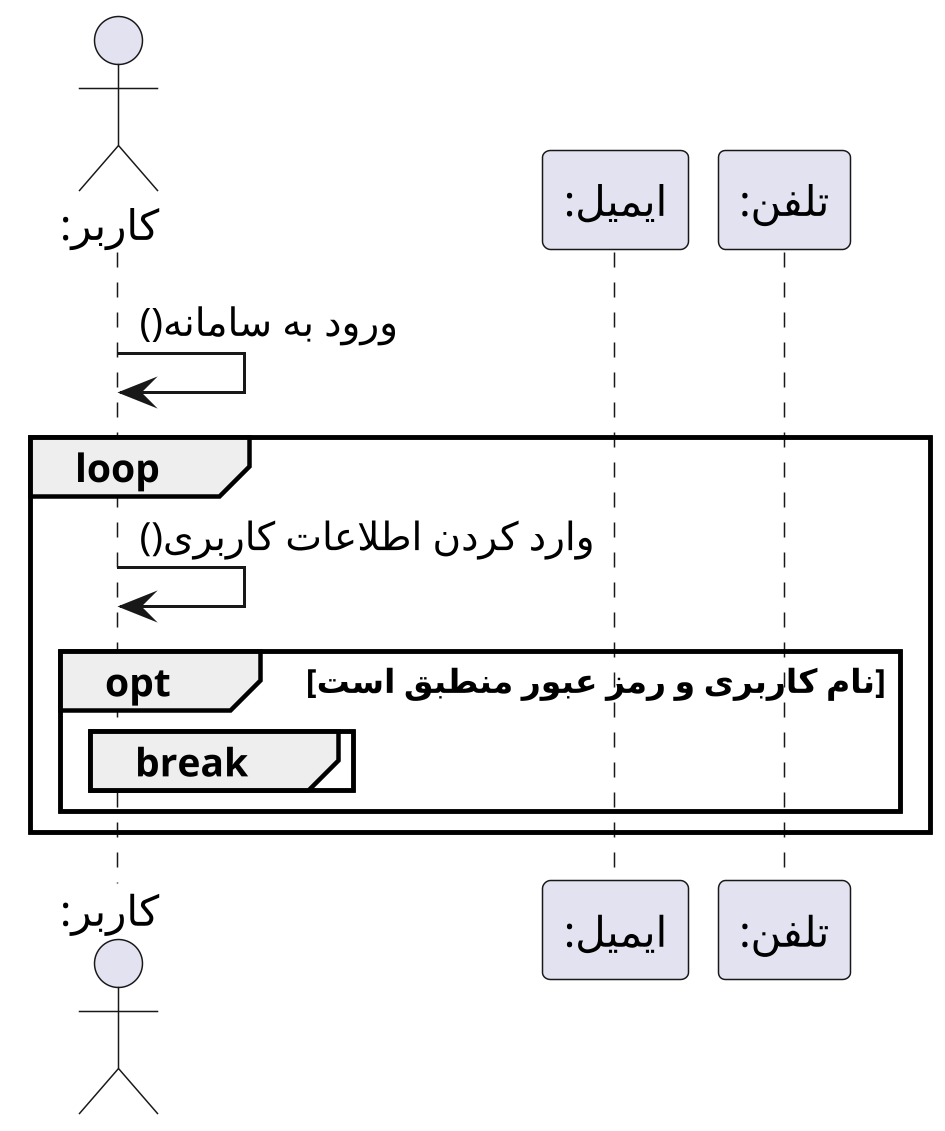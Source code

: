 @startuml login


scale 3
skinparam ActorFontName B Nazanin
skinparam ParticipantFontName B Nazanin
skinparam DefaultFontName B Nazanin
skinparam SequenceGroupHeaderFontName Arial
skinparam DefaultTextAlignment left

 
actor "کاربر:" as user
participant "ایمیل:" as email
participant "تلفن:" as phone

user -> user : ورود به سامانه()
loop
    user -> user: وارد کردن اطلاعات کاربری()
    opt نام کاربری و رمز عبور منطبق است
        break
        end
    end
end


@enduml